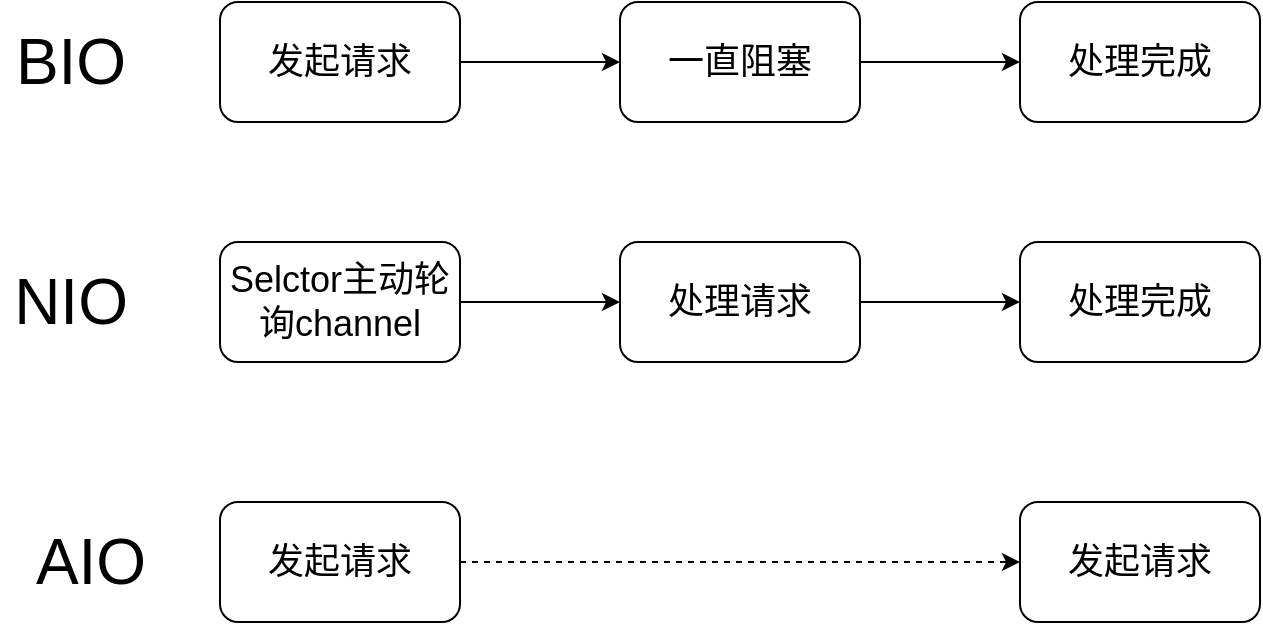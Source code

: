 <mxfile version="11.0.7" type="device"><diagram id="baF9Ba2b0qQBxC4a5qRg" name="Page-1"><mxGraphModel dx="1422" dy="764" grid="1" gridSize="10" guides="1" tooltips="1" connect="1" arrows="1" fold="1" page="1" pageScale="1" pageWidth="827" pageHeight="1169" math="0" shadow="0"><root><mxCell id="0"/><mxCell id="1" parent="0"/><mxCell id="vSU7TCRbwIeYlRf8Rb5u-3" value="" style="edgeStyle=orthogonalEdgeStyle;rounded=0;orthogonalLoop=1;jettySize=auto;html=1;fontSize=18;" edge="1" parent="1" source="vSU7TCRbwIeYlRf8Rb5u-1" target="vSU7TCRbwIeYlRf8Rb5u-2"><mxGeometry relative="1" as="geometry"/></mxCell><mxCell id="vSU7TCRbwIeYlRf8Rb5u-1" value="发起请求" style="rounded=1;whiteSpace=wrap;html=1;fontSize=18;" vertex="1" parent="1"><mxGeometry x="150" y="170" width="120" height="60" as="geometry"/></mxCell><mxCell id="vSU7TCRbwIeYlRf8Rb5u-5" value="" style="edgeStyle=orthogonalEdgeStyle;rounded=0;orthogonalLoop=1;jettySize=auto;html=1;fontSize=18;" edge="1" parent="1" source="vSU7TCRbwIeYlRf8Rb5u-2" target="vSU7TCRbwIeYlRf8Rb5u-4"><mxGeometry relative="1" as="geometry"/></mxCell><mxCell id="vSU7TCRbwIeYlRf8Rb5u-2" value="一直阻塞" style="rounded=1;whiteSpace=wrap;html=1;fontSize=18;" vertex="1" parent="1"><mxGeometry x="350" y="170" width="120" height="60" as="geometry"/></mxCell><mxCell id="vSU7TCRbwIeYlRf8Rb5u-4" value="处理完成" style="rounded=1;whiteSpace=wrap;html=1;fontSize=18;" vertex="1" parent="1"><mxGeometry x="550" y="170" width="120" height="60" as="geometry"/></mxCell><mxCell id="vSU7TCRbwIeYlRf8Rb5u-9" value="" style="edgeStyle=orthogonalEdgeStyle;rounded=0;orthogonalLoop=1;jettySize=auto;html=1;fontSize=18;" edge="1" parent="1" source="vSU7TCRbwIeYlRf8Rb5u-6" target="vSU7TCRbwIeYlRf8Rb5u-8"><mxGeometry relative="1" as="geometry"/></mxCell><mxCell id="vSU7TCRbwIeYlRf8Rb5u-6" value="Selctor主动轮询channel" style="rounded=1;whiteSpace=wrap;html=1;fontSize=18;" vertex="1" parent="1"><mxGeometry x="150" y="290" width="120" height="60" as="geometry"/></mxCell><mxCell id="vSU7TCRbwIeYlRf8Rb5u-11" value="" style="edgeStyle=orthogonalEdgeStyle;rounded=0;orthogonalLoop=1;jettySize=auto;html=1;fontSize=18;" edge="1" parent="1" source="vSU7TCRbwIeYlRf8Rb5u-8" target="vSU7TCRbwIeYlRf8Rb5u-10"><mxGeometry relative="1" as="geometry"/></mxCell><mxCell id="vSU7TCRbwIeYlRf8Rb5u-8" value="处理请求" style="rounded=1;whiteSpace=wrap;html=1;fontSize=18;" vertex="1" parent="1"><mxGeometry x="350" y="290" width="120" height="60" as="geometry"/></mxCell><mxCell id="vSU7TCRbwIeYlRf8Rb5u-10" value="处理完成" style="rounded=1;whiteSpace=wrap;html=1;fontSize=18;" vertex="1" parent="1"><mxGeometry x="550" y="290" width="120" height="60" as="geometry"/></mxCell><mxCell id="vSU7TCRbwIeYlRf8Rb5u-14" value="" style="edgeStyle=orthogonalEdgeStyle;rounded=0;orthogonalLoop=1;jettySize=auto;html=1;fontSize=18;dashed=1;" edge="1" parent="1" source="vSU7TCRbwIeYlRf8Rb5u-12" target="vSU7TCRbwIeYlRf8Rb5u-13"><mxGeometry relative="1" as="geometry"/></mxCell><mxCell id="vSU7TCRbwIeYlRf8Rb5u-12" value="发起请求" style="rounded=1;whiteSpace=wrap;html=1;fontSize=18;" vertex="1" parent="1"><mxGeometry x="150" y="420" width="120" height="60" as="geometry"/></mxCell><mxCell id="vSU7TCRbwIeYlRf8Rb5u-13" value="发起请求" style="rounded=1;whiteSpace=wrap;html=1;fontSize=18;" vertex="1" parent="1"><mxGeometry x="550" y="420" width="120" height="60" as="geometry"/></mxCell><mxCell id="vSU7TCRbwIeYlRf8Rb5u-15" value="&lt;font style=&quot;font-size: 32px&quot;&gt;BIO&lt;/font&gt;" style="text;html=1;resizable=0;autosize=1;align=center;verticalAlign=middle;points=[];fillColor=none;strokeColor=none;rounded=0;fontSize=18;" vertex="1" parent="1"><mxGeometry x="40" y="185" width="70" height="30" as="geometry"/></mxCell><mxCell id="vSU7TCRbwIeYlRf8Rb5u-16" value="&lt;font style=&quot;font-size: 32px&quot;&gt;NIO&lt;/font&gt;" style="text;html=1;resizable=0;autosize=1;align=center;verticalAlign=middle;points=[];fillColor=none;strokeColor=none;rounded=0;fontSize=18;" vertex="1" parent="1"><mxGeometry x="40" y="305" width="70" height="30" as="geometry"/></mxCell><mxCell id="vSU7TCRbwIeYlRf8Rb5u-18" value="&lt;font style=&quot;font-size: 32px&quot;&gt;AIO&lt;/font&gt;" style="text;html=1;resizable=0;autosize=1;align=center;verticalAlign=middle;points=[];fillColor=none;strokeColor=none;rounded=0;fontSize=18;" vertex="1" parent="1"><mxGeometry x="50" y="435" width="70" height="30" as="geometry"/></mxCell></root></mxGraphModel></diagram></mxfile>